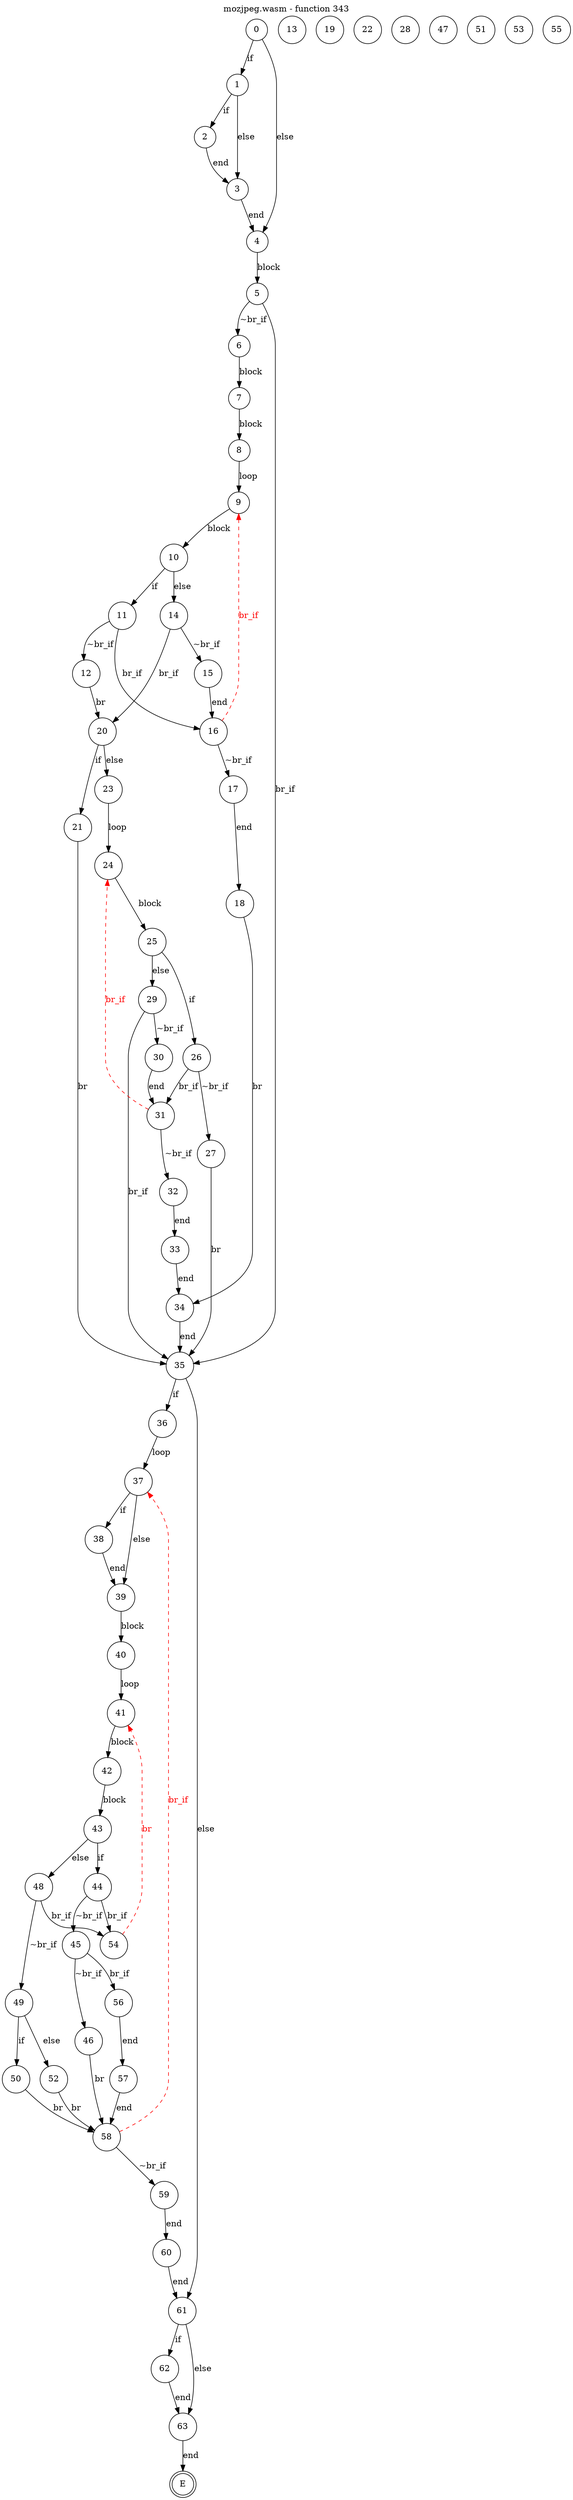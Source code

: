 digraph finite_state_machine {
    label = "mozjpeg.wasm - function 343"
    labelloc =  t
    labelfontsize = 16
    labelfontcolor = black
    labelfontname = "Helvetica"
    node [shape = doublecircle]; E ;
node [shape=circle, fontcolor=black, style="", label="0"]0
node [shape=circle, fontcolor=black, style="", label="1"]1
node [shape=circle, fontcolor=black, style="", label="2"]2
node [shape=circle, fontcolor=black, style="", label="3"]3
node [shape=circle, fontcolor=black, style="", label="4"]4
node [shape=circle, fontcolor=black, style="", label="5"]5
node [shape=circle, fontcolor=black, style="", label="6"]6
node [shape=circle, fontcolor=black, style="", label="7"]7
node [shape=circle, fontcolor=black, style="", label="8"]8
node [shape=circle, fontcolor=black, style="", label="9"]9
node [shape=circle, fontcolor=black, style="", label="10"]10
node [shape=circle, fontcolor=black, style="", label="11"]11
node [shape=circle, fontcolor=black, style="", label="12"]12
node [shape=circle, fontcolor=black, style="", label="13"]13
node [shape=circle, fontcolor=black, style="", label="14"]14
node [shape=circle, fontcolor=black, style="", label="15"]15
node [shape=circle, fontcolor=black, style="", label="16"]16
node [shape=circle, fontcolor=black, style="", label="17"]17
node [shape=circle, fontcolor=black, style="", label="18"]18
node [shape=circle, fontcolor=black, style="", label="19"]19
node [shape=circle, fontcolor=black, style="", label="20"]20
node [shape=circle, fontcolor=black, style="", label="21"]21
node [shape=circle, fontcolor=black, style="", label="22"]22
node [shape=circle, fontcolor=black, style="", label="23"]23
node [shape=circle, fontcolor=black, style="", label="24"]24
node [shape=circle, fontcolor=black, style="", label="25"]25
node [shape=circle, fontcolor=black, style="", label="26"]26
node [shape=circle, fontcolor=black, style="", label="27"]27
node [shape=circle, fontcolor=black, style="", label="28"]28
node [shape=circle, fontcolor=black, style="", label="29"]29
node [shape=circle, fontcolor=black, style="", label="30"]30
node [shape=circle, fontcolor=black, style="", label="31"]31
node [shape=circle, fontcolor=black, style="", label="32"]32
node [shape=circle, fontcolor=black, style="", label="33"]33
node [shape=circle, fontcolor=black, style="", label="34"]34
node [shape=circle, fontcolor=black, style="", label="35"]35
node [shape=circle, fontcolor=black, style="", label="36"]36
node [shape=circle, fontcolor=black, style="", label="37"]37
node [shape=circle, fontcolor=black, style="", label="38"]38
node [shape=circle, fontcolor=black, style="", label="39"]39
node [shape=circle, fontcolor=black, style="", label="40"]40
node [shape=circle, fontcolor=black, style="", label="41"]41
node [shape=circle, fontcolor=black, style="", label="42"]42
node [shape=circle, fontcolor=black, style="", label="43"]43
node [shape=circle, fontcolor=black, style="", label="44"]44
node [shape=circle, fontcolor=black, style="", label="45"]45
node [shape=circle, fontcolor=black, style="", label="46"]46
node [shape=circle, fontcolor=black, style="", label="47"]47
node [shape=circle, fontcolor=black, style="", label="48"]48
node [shape=circle, fontcolor=black, style="", label="49"]49
node [shape=circle, fontcolor=black, style="", label="50"]50
node [shape=circle, fontcolor=black, style="", label="51"]51
node [shape=circle, fontcolor=black, style="", label="52"]52
node [shape=circle, fontcolor=black, style="", label="53"]53
node [shape=circle, fontcolor=black, style="", label="54"]54
node [shape=circle, fontcolor=black, style="", label="55"]55
node [shape=circle, fontcolor=black, style="", label="56"]56
node [shape=circle, fontcolor=black, style="", label="57"]57
node [shape=circle, fontcolor=black, style="", label="58"]58
node [shape=circle, fontcolor=black, style="", label="59"]59
node [shape=circle, fontcolor=black, style="", label="60"]60
node [shape=circle, fontcolor=black, style="", label="61"]61
node [shape=circle, fontcolor=black, style="", label="62"]62
node [shape=circle, fontcolor=black, style="", label="63"]63
node [shape=circle, fontcolor=black, style="", label="E"]E
    0 -> 1[label="if"];
    0 -> 4[label="else"];
    1 -> 2[label="if"];
    1 -> 3[label="else"];
    2 -> 3[label="end"];
    3 -> 4[label="end"];
    4 -> 5[label="block"];
    5 -> 6[label="~br_if"];
    5 -> 35[label="br_if"];
    6 -> 7[label="block"];
    7 -> 8[label="block"];
    8 -> 9[label="loop"];
    9 -> 10[label="block"];
    10 -> 11[label="if"];
    10 -> 14[label="else"];
    11 -> 12[label="~br_if"];
    11 -> 16[label="br_if"];
    12 -> 20[label="br"];
    14 -> 15[label="~br_if"];
    14 -> 20[label="br_if"];
    15 -> 16[label="end"];
    16 -> 17[label="~br_if"];
    16 -> 9[style="dashed" color="red" fontcolor="red" label="br_if"];
    17 -> 18[label="end"];
    18 -> 34[label="br"];
    20 -> 21[label="if"];
    20 -> 23[label="else"];
    21 -> 35[label="br"];
    23 -> 24[label="loop"];
    24 -> 25[label="block"];
    25 -> 26[label="if"];
    25 -> 29[label="else"];
    26 -> 27[label="~br_if"];
    26 -> 31[label="br_if"];
    27 -> 35[label="br"];
    29 -> 30[label="~br_if"];
    29 -> 35[label="br_if"];
    30 -> 31[label="end"];
    31 -> 32[label="~br_if"];
    31 -> 24[style="dashed" color="red" fontcolor="red" label="br_if"];
    32 -> 33[label="end"];
    33 -> 34[label="end"];
    34 -> 35[label="end"];
    35 -> 36[label="if"];
    35 -> 61[label="else"];
    36 -> 37[label="loop"];
    37 -> 38[label="if"];
    37 -> 39[label="else"];
    38 -> 39[label="end"];
    39 -> 40[label="block"];
    40 -> 41[label="loop"];
    41 -> 42[label="block"];
    42 -> 43[label="block"];
    43 -> 44[label="if"];
    43 -> 48[label="else"];
    44 -> 45[label="~br_if"];
    44 -> 54[label="br_if"];
    45 -> 46[label="~br_if"];
    45 -> 56[label="br_if"];
    46 -> 58[label="br"];
    48 -> 49[label="~br_if"];
    48 -> 54[label="br_if"];
    49 -> 50[label="if"];
    49 -> 52[label="else"];
    50 -> 58[label="br"];
    52 -> 58[label="br"];
    54 -> 41[style="dashed" color="red" fontcolor="red" label="br"];
    56 -> 57[label="end"];
    57 -> 58[label="end"];
    58 -> 59[label="~br_if"];
    58 -> 37[style="dashed" color="red" fontcolor="red" label="br_if"];
    59 -> 60[label="end"];
    60 -> 61[label="end"];
    61 -> 62[label="if"];
    61 -> 63[label="else"];
    62 -> 63[label="end"];
    63 -> E[label="end"];
}

